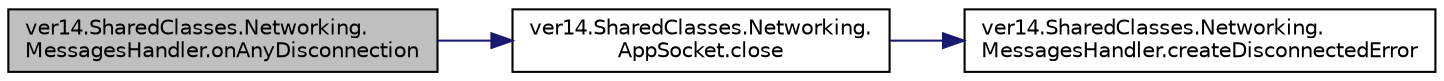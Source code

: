 digraph "ver14.SharedClasses.Networking.MessagesHandler.onAnyDisconnection"
{
 // LATEX_PDF_SIZE
  edge [fontname="Helvetica",fontsize="10",labelfontname="Helvetica",labelfontsize="10"];
  node [fontname="Helvetica",fontsize="10",shape=record];
  rankdir="LR";
  Node1 [label="ver14.SharedClasses.Networking.\lMessagesHandler.onAnyDisconnection",height=0.2,width=0.4,color="black", fillcolor="grey75", style="filled", fontcolor="black",tooltip=" "];
  Node1 -> Node2 [color="midnightblue",fontsize="10",style="solid"];
  Node2 [label="ver14.SharedClasses.Networking.\lAppSocket.close",height=0.2,width=0.4,color="black", fillcolor="white", style="filled",URL="$classver14_1_1_shared_classes_1_1_networking_1_1_app_socket.html#a112a2ffdc865d1b76ace4ed469941e0a",tooltip=" "];
  Node2 -> Node3 [color="midnightblue",fontsize="10",style="solid"];
  Node3 [label="ver14.SharedClasses.Networking.\lMessagesHandler.createDisconnectedError",height=0.2,width=0.4,color="black", fillcolor="white", style="filled",URL="$classver14_1_1_shared_classes_1_1_networking_1_1_messages_handler.html#a54faa0e1f20020a343006b9b063383af",tooltip=" "];
}
